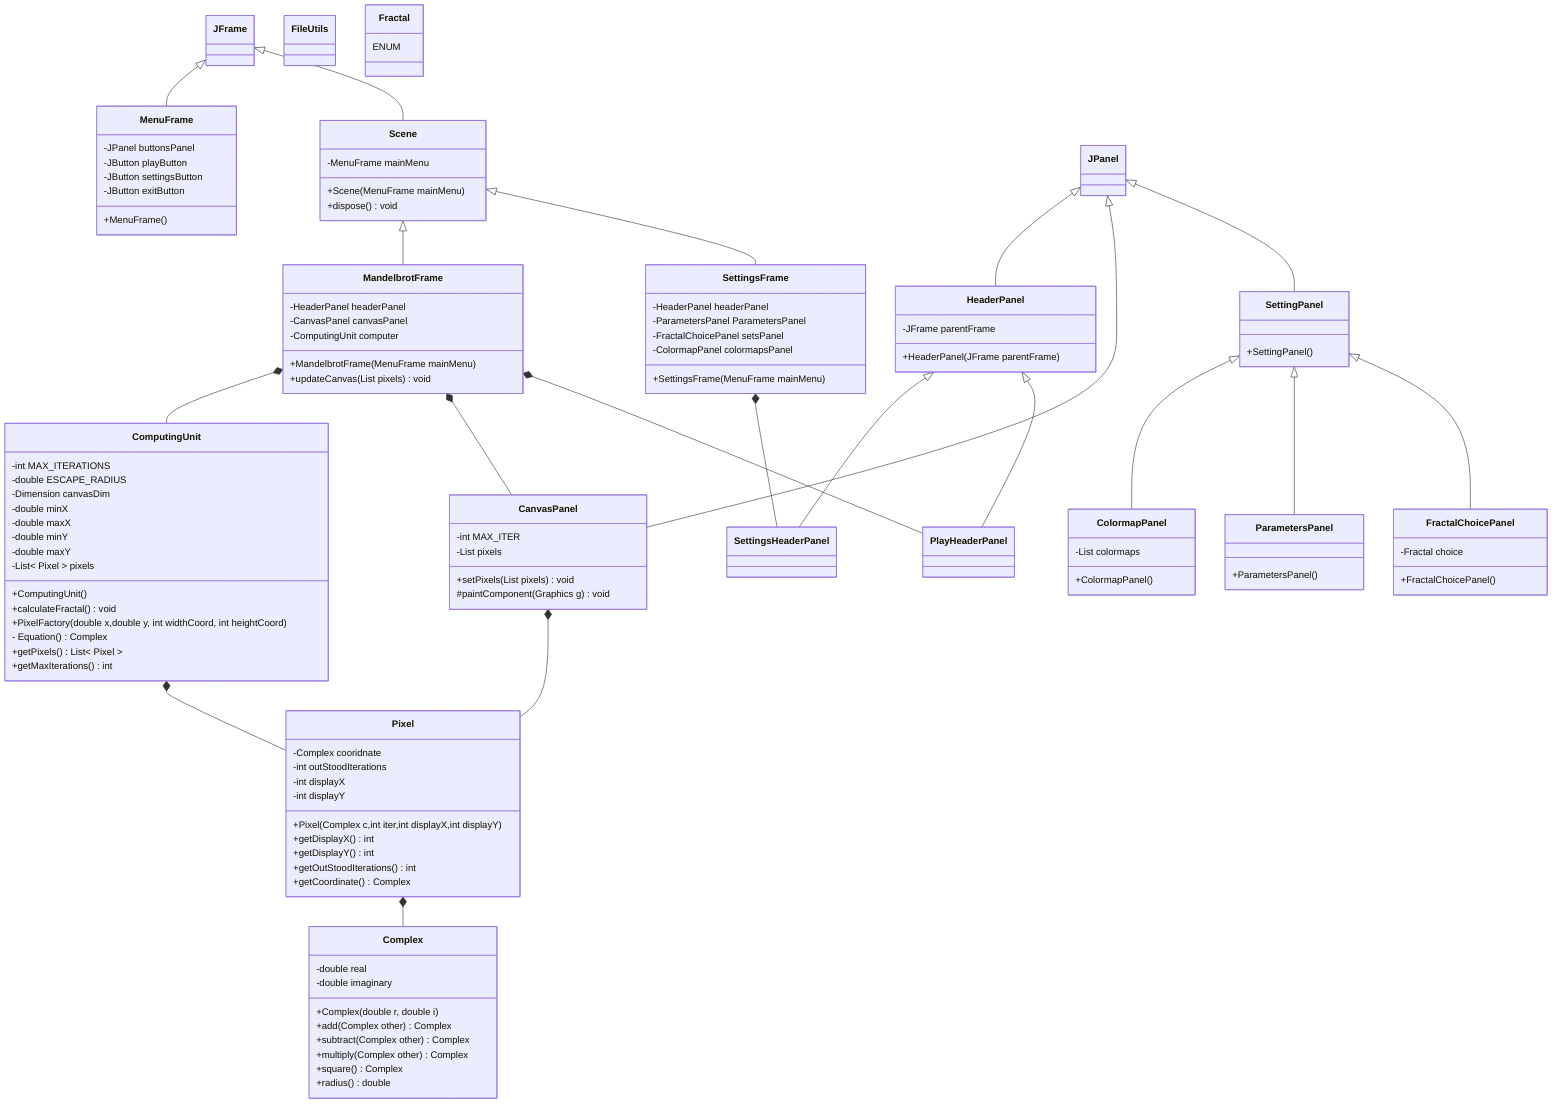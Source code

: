 classDiagram

    JFrame <|-- MenuFrame
    JFrame <|-- Scene

    class MenuFrame{
      -JPanel buttonsPanel
      -JButton playButton
      -JButton settingsButton
      -JButton exitButton
      +MenuFrame()
    }
    class Scene{
      -MenuFrame mainMenu
      +Scene(MenuFrame mainMenu)
      +dispose() void
    }

    Scene <|-- MandelbrotFrame
    class MandelbrotFrame{
      -HeaderPanel headerPanel
      -CanvasPanel canvasPanel
      -ComputingUnit computer

      +MandelbrotFrame(MenuFrame mainMenu)
      +updateCanvas(List<Pixel> pixels) void
    }

    Scene <|-- SettingsFrame
    class SettingsFrame{
        -HeaderPanel headerPanel
        -ParametersPanel ParametersPanel
        -FractalChoicePanel setsPanel
        -ColormapPanel colormapsPanel

        +SettingsFrame(MenuFrame mainMenu)
    }

    JPanel <|-- HeaderPanel
    class HeaderPanel{
        -JFrame parentFrame

        +HeaderPanel(JFrame parentFrame)
    }

    JPanel <|-- CanvasPanel
    class CanvasPanel{
        -int MAX_ITER
        -List<Pixel> pixels

        +setPixels(List pixels) void
        #paintComponent(Graphics g) void
    }

    JPanel <|-- SettingPanel
    class SettingPanel{
        +SettingPanel()
    }

    SettingPanel <|-- ColormapPanel
    SettingPanel <|-- ParametersPanel
    SettingPanel <|-- FractalChoicePanel

    class ColormapPanel{
        -List<Colormap> colormaps

        +ColormapPanel()
    }

    class FractalChoicePanel{
        -Fractal choice
        +FractalChoicePanel()
    }

    class ParametersPanel{
        +ParametersPanel()  
    }

    HeaderPanel<|--SettingsHeaderPanel
    HeaderPanel<|--PlayHeaderPanel

    MandelbrotFrame *-- ComputingUnit
    class ComputingUnit{
        -int MAX_ITERATIONS
        -double ESCAPE_RADIUS
        -Dimension canvasDim
        -double minX
        -double maxX
        -double minY
        -double maxY
        -List< Pixel > pixels
        
        +ComputingUnit()
        +calculateFractal() void
        +PixelFactory(double x,double y, int widthCoord, int heightCoord) 
        - Equation() Complex
        +getPixels() List< Pixel >
        +getMaxIterations() int
    }

    class Complex{
        -double real
        -double imaginary

        +Complex(double r, double i)
        +add(Complex other) Complex
        +subtract(Complex other) Complex
        +multiply(Complex other) Complex
        +square() Complex
        +radius() double

    }

    ComputingUnit *-- Pixel
    CanvasPanel *-- Pixel
    Pixel *-- Complex
    MandelbrotFrame *-- CanvasPanel
    MandelbrotFrame *-- PlayHeaderPanel
    SettingsFrame *-- SettingsHeaderPanel
    class Pixel{
        -Complex cooridnate
        -int outStoodIterations
        -int displayX
        -int displayY

        +Pixel(Complex c,int iter,int displayX,int displayY)
        +getDisplayX() int
        +getDisplayY() int
        +getOutStoodIterations() int 
        +getCoordinate() Complex
    }

    class FileUtils
    class Fractal{
        ENUM
    }
